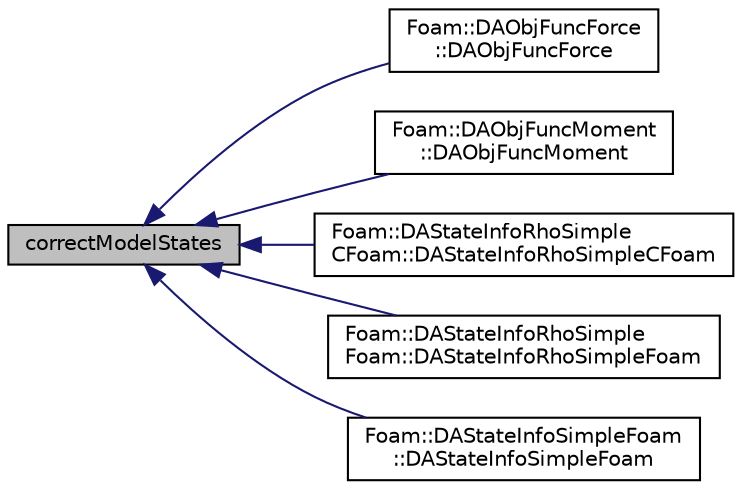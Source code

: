 digraph "correctModelStates"
{
  bgcolor="transparent";
  edge [fontname="Helvetica",fontsize="10",labelfontname="Helvetica",labelfontsize="10"];
  node [fontname="Helvetica",fontsize="10",shape=record];
  rankdir="LR";
  Node6 [label="correctModelStates",height=0.2,width=0.4,color="black", fillcolor="grey75", style="filled", fontcolor="black"];
  Node6 -> Node7 [dir="back",color="midnightblue",fontsize="10",style="solid",fontname="Helvetica"];
  Node7 [label="Foam::DAObjFuncForce\l::DAObjFuncForce",height=0.2,width=0.4,color="black",URL="$classFoam_1_1DAObjFuncForce.html#ade85dd28830b977e8576edb2ee02c44a"];
  Node6 -> Node8 [dir="back",color="midnightblue",fontsize="10",style="solid",fontname="Helvetica"];
  Node8 [label="Foam::DAObjFuncMoment\l::DAObjFuncMoment",height=0.2,width=0.4,color="black",URL="$classFoam_1_1DAObjFuncMoment.html#a188963e48abe46484d97378e4c08333b"];
  Node6 -> Node9 [dir="back",color="midnightblue",fontsize="10",style="solid",fontname="Helvetica"];
  Node9 [label="Foam::DAStateInfoRhoSimple\lCFoam::DAStateInfoRhoSimpleCFoam",height=0.2,width=0.4,color="black",URL="$classFoam_1_1DAStateInfoRhoSimpleCFoam.html#a9512daa2a2d9992ba1a46869a11cfea7"];
  Node6 -> Node10 [dir="back",color="midnightblue",fontsize="10",style="solid",fontname="Helvetica"];
  Node10 [label="Foam::DAStateInfoRhoSimple\lFoam::DAStateInfoRhoSimpleFoam",height=0.2,width=0.4,color="black",URL="$classFoam_1_1DAStateInfoRhoSimpleFoam.html#aab346fca59d238062d4b0d40c8c1532e"];
  Node6 -> Node11 [dir="back",color="midnightblue",fontsize="10",style="solid",fontname="Helvetica"];
  Node11 [label="Foam::DAStateInfoSimpleFoam\l::DAStateInfoSimpleFoam",height=0.2,width=0.4,color="black",URL="$classFoam_1_1DAStateInfoSimpleFoam.html#a4e13edf4eb32d522e67a77351ae96159"];
}
